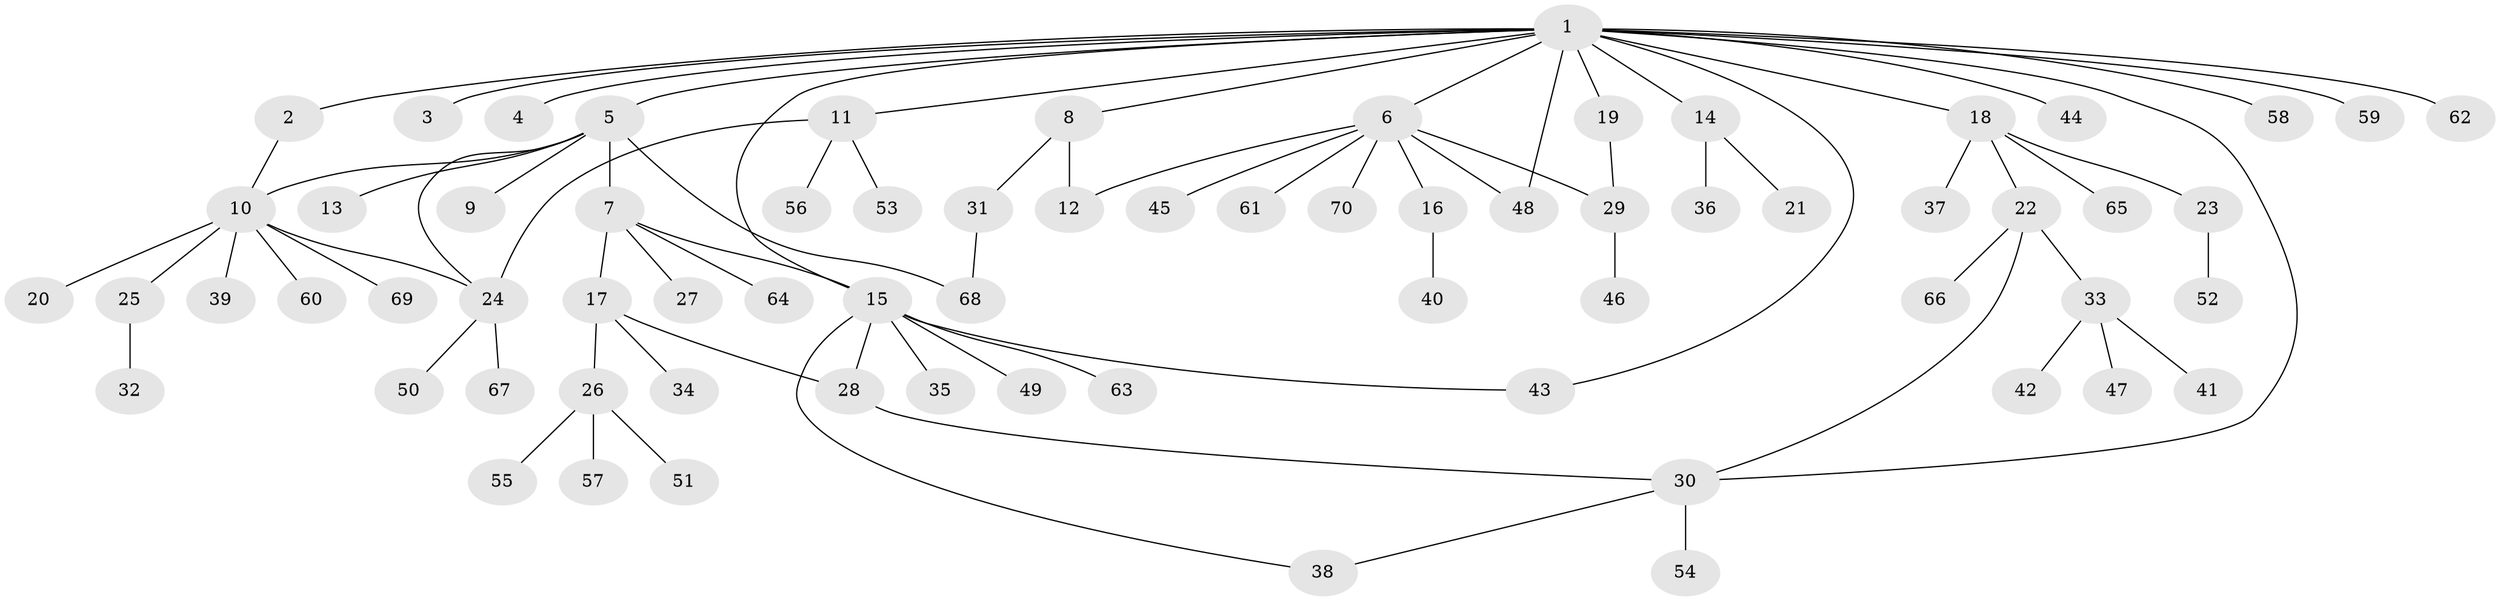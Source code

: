 // coarse degree distribution, {14: 0.03571428571428571, 2: 0.17857142857142858, 1: 0.5714285714285714, 7: 0.03571428571428571, 4: 0.03571428571428571, 3: 0.10714285714285714, 8: 0.03571428571428571}
// Generated by graph-tools (version 1.1) at 2025/18/03/04/25 18:18:27]
// undirected, 70 vertices, 82 edges
graph export_dot {
graph [start="1"]
  node [color=gray90,style=filled];
  1;
  2;
  3;
  4;
  5;
  6;
  7;
  8;
  9;
  10;
  11;
  12;
  13;
  14;
  15;
  16;
  17;
  18;
  19;
  20;
  21;
  22;
  23;
  24;
  25;
  26;
  27;
  28;
  29;
  30;
  31;
  32;
  33;
  34;
  35;
  36;
  37;
  38;
  39;
  40;
  41;
  42;
  43;
  44;
  45;
  46;
  47;
  48;
  49;
  50;
  51;
  52;
  53;
  54;
  55;
  56;
  57;
  58;
  59;
  60;
  61;
  62;
  63;
  64;
  65;
  66;
  67;
  68;
  69;
  70;
  1 -- 2;
  1 -- 3;
  1 -- 4;
  1 -- 5;
  1 -- 6;
  1 -- 8;
  1 -- 11;
  1 -- 14;
  1 -- 15;
  1 -- 18;
  1 -- 19;
  1 -- 30;
  1 -- 43;
  1 -- 44;
  1 -- 48;
  1 -- 58;
  1 -- 59;
  1 -- 62;
  2 -- 10;
  5 -- 7;
  5 -- 9;
  5 -- 10;
  5 -- 13;
  5 -- 24;
  5 -- 68;
  6 -- 12;
  6 -- 16;
  6 -- 29;
  6 -- 45;
  6 -- 48;
  6 -- 61;
  6 -- 70;
  7 -- 15;
  7 -- 17;
  7 -- 27;
  7 -- 64;
  8 -- 12;
  8 -- 31;
  10 -- 20;
  10 -- 24;
  10 -- 25;
  10 -- 39;
  10 -- 60;
  10 -- 69;
  11 -- 24;
  11 -- 53;
  11 -- 56;
  14 -- 21;
  14 -- 36;
  15 -- 28;
  15 -- 35;
  15 -- 38;
  15 -- 43;
  15 -- 49;
  15 -- 63;
  16 -- 40;
  17 -- 26;
  17 -- 28;
  17 -- 34;
  18 -- 22;
  18 -- 23;
  18 -- 37;
  18 -- 65;
  19 -- 29;
  22 -- 30;
  22 -- 33;
  22 -- 66;
  23 -- 52;
  24 -- 50;
  24 -- 67;
  25 -- 32;
  26 -- 51;
  26 -- 55;
  26 -- 57;
  28 -- 30;
  29 -- 46;
  30 -- 38;
  30 -- 54;
  31 -- 68;
  33 -- 41;
  33 -- 42;
  33 -- 47;
}
